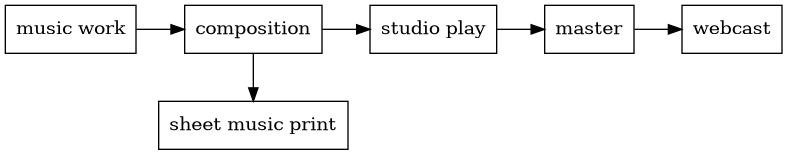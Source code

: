 @startuml
digraph CreationLifeCycleSample {
  node [shape=box]; nodesep=0.5; ranksep=0.5
  "music work" -> "composition" -> "studio play" -> "master" -> "webcast"
  "composition" -> "sheet music print"

  {rank=same "music work" "composition" "studio play" "master" "webcast"}
  {rank=same "sheet music print"}
}
@enduml